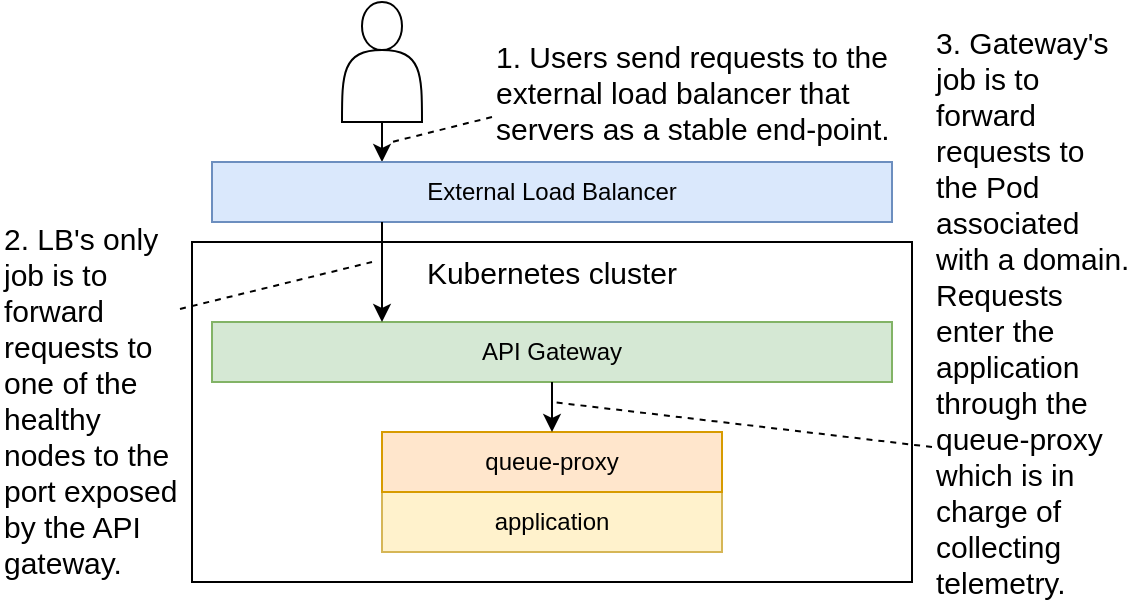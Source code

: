 <mxfile pages="1" version="11.2.3" type="device"><diagram id="KRm0tt6z543xYg5zOcwD" name="Page-1"><mxGraphModel dx="1147" dy="773" grid="1" gridSize="10" guides="1" tooltips="1" connect="1" arrows="1" fold="1" page="1" pageScale="1" pageWidth="850" pageHeight="1100" math="0" shadow="0"><root><mxCell id="0"/><mxCell id="1" parent="0"/><mxCell id="rLweVuyjbfKoWELMfHHj-5" value="Kubernetes cluster" style="rounded=0;whiteSpace=wrap;html=1;verticalAlign=top;fontSize=15;" parent="1" vertex="1"><mxGeometry x="280" y="190" width="360" height="170" as="geometry"/></mxCell><mxCell id="rLweVuyjbfKoWELMfHHj-1" value="API Gateway" style="rounded=0;whiteSpace=wrap;html=1;fillColor=#d5e8d4;strokeColor=#82b366;" parent="1" vertex="1"><mxGeometry x="290" y="230" width="340" height="30" as="geometry"/></mxCell><mxCell id="rLweVuyjbfKoWELMfHHj-3" value="" style="shape=actor;whiteSpace=wrap;html=1;" parent="1" vertex="1"><mxGeometry x="355" y="70" width="40" height="60" as="geometry"/></mxCell><mxCell id="rLweVuyjbfKoWELMfHHj-4" value="" style="endArrow=classic;html=1;exitX=0.5;exitY=1;exitDx=0;exitDy=0;entryX=0.25;entryY=0;entryDx=0;entryDy=0;" parent="1" source="rLweVuyjbfKoWELMfHHj-3" target="rLweVuyjbfKoWELMfHHj-6" edge="1"><mxGeometry width="50" height="50" relative="1" as="geometry"><mxPoint x="250" y="230" as="sourcePoint"/><mxPoint x="300" y="180" as="targetPoint"/></mxGeometry></mxCell><mxCell id="rLweVuyjbfKoWELMfHHj-6" value="External Load Balancer" style="rounded=0;whiteSpace=wrap;html=1;fillColor=#dae8fc;strokeColor=#6c8ebf;" parent="1" vertex="1"><mxGeometry x="290" y="150" width="340" height="30" as="geometry"/></mxCell><mxCell id="rLweVuyjbfKoWELMfHHj-7" value="" style="endArrow=classic;html=1;exitX=0.25;exitY=1;exitDx=0;exitDy=0;entryX=0.25;entryY=0;entryDx=0;entryDy=0;" parent="1" source="rLweVuyjbfKoWELMfHHj-6" target="rLweVuyjbfKoWELMfHHj-1" edge="1"><mxGeometry width="50" height="50" relative="1" as="geometry"><mxPoint x="470" y="120" as="sourcePoint"/><mxPoint x="470" y="150" as="targetPoint"/></mxGeometry></mxCell><mxCell id="rLweVuyjbfKoWELMfHHj-10" value="" style="group;fillColor=#ffe6cc;strokeColor=#d79b00;" parent="1" vertex="1" connectable="0"><mxGeometry x="375" y="285" width="170" height="60" as="geometry"/></mxCell><mxCell id="rLweVuyjbfKoWELMfHHj-8" value="application" style="rounded=0;whiteSpace=wrap;html=1;fillColor=#fff2cc;strokeColor=#d6b656;" parent="rLweVuyjbfKoWELMfHHj-10" vertex="1"><mxGeometry y="30" width="170" height="30" as="geometry"/></mxCell><mxCell id="rLweVuyjbfKoWELMfHHj-9" value="queue-proxy" style="rounded=0;whiteSpace=wrap;html=1;fillColor=#ffe6cc;strokeColor=#d79b00;" parent="rLweVuyjbfKoWELMfHHj-10" vertex="1"><mxGeometry width="170" height="30" as="geometry"/></mxCell><mxCell id="rLweVuyjbfKoWELMfHHj-11" value="" style="endArrow=classic;html=1;fontSize=15;exitX=0.5;exitY=1;exitDx=0;exitDy=0;entryX=0.5;entryY=0;entryDx=0;entryDy=0;" parent="1" source="rLweVuyjbfKoWELMfHHj-1" target="rLweVuyjbfKoWELMfHHj-9" edge="1"><mxGeometry width="50" height="50" relative="1" as="geometry"><mxPoint x="460" y="330" as="sourcePoint"/><mxPoint x="510" y="280" as="targetPoint"/></mxGeometry></mxCell><mxCell id="rLweVuyjbfKoWELMfHHj-12" value="1. Users send requests to the external load balancer that servers as a stable end-point." style="text;html=1;strokeColor=none;fillColor=none;align=left;verticalAlign=middle;whiteSpace=wrap;rounded=0;fontSize=15;" parent="1" vertex="1"><mxGeometry x="430" y="90" width="210" height="50" as="geometry"/></mxCell><mxCell id="rLweVuyjbfKoWELMfHHj-15" value="" style="endArrow=none;dashed=1;html=1;fontSize=15;exitX=0;exitY=0.75;exitDx=0;exitDy=0;" parent="1" source="rLweVuyjbfKoWELMfHHj-12" edge="1"><mxGeometry width="50" height="50" relative="1" as="geometry"><mxPoint x="130" y="140" as="sourcePoint"/><mxPoint x="380" y="140" as="targetPoint"/></mxGeometry></mxCell><mxCell id="rLweVuyjbfKoWELMfHHj-16" value="2. LB's only job is to forward requests to one of the healthy nodes to the port exposed by the API gateway." style="text;html=1;strokeColor=none;fillColor=none;align=left;verticalAlign=middle;whiteSpace=wrap;rounded=0;fontSize=15;" parent="1" vertex="1"><mxGeometry x="184" y="178" width="90" height="182" as="geometry"/></mxCell><mxCell id="rLweVuyjbfKoWELMfHHj-19" value="" style="endArrow=none;dashed=1;html=1;fontSize=15;exitX=1;exitY=0.25;exitDx=0;exitDy=0;" parent="1" source="rLweVuyjbfKoWELMfHHj-16" edge="1"><mxGeometry width="50" height="50" relative="1" as="geometry"><mxPoint x="274" y="219.25" as="sourcePoint"/><mxPoint x="370" y="200" as="targetPoint"/></mxGeometry></mxCell><mxCell id="rLweVuyjbfKoWELMfHHj-20" value="" style="endArrow=none;dashed=1;html=1;fontSize=15;exitX=0;exitY=0.75;exitDx=0;exitDy=0;" parent="1" source="rLweVuyjbfKoWELMfHHj-21" edge="1"><mxGeometry width="50" height="50" relative="1" as="geometry"><mxPoint x="500" y="460" as="sourcePoint"/><mxPoint x="460" y="270" as="targetPoint"/></mxGeometry></mxCell><mxCell id="rLweVuyjbfKoWELMfHHj-21" value="3. Gateway's job is to forward requests to the Pod associated with a domain. Requests enter the application through the queue-proxy which is in charge of collecting telemetry." style="text;html=1;strokeColor=none;fillColor=none;align=left;verticalAlign=middle;whiteSpace=wrap;rounded=0;fontSize=15;" parent="1" vertex="1"><mxGeometry x="650" y="90" width="100" height="270" as="geometry"/></mxCell></root></mxGraphModel></diagram></mxfile>